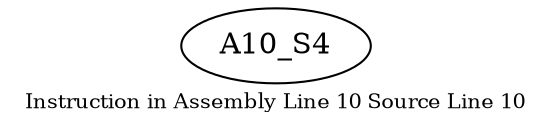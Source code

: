 digraph{
	node [ ]
	edge [ ]
	A10_S4 [ ]
	label = "Instruction in Assembly Line 10 Source Line 10"
	fontsize = "10"
}
